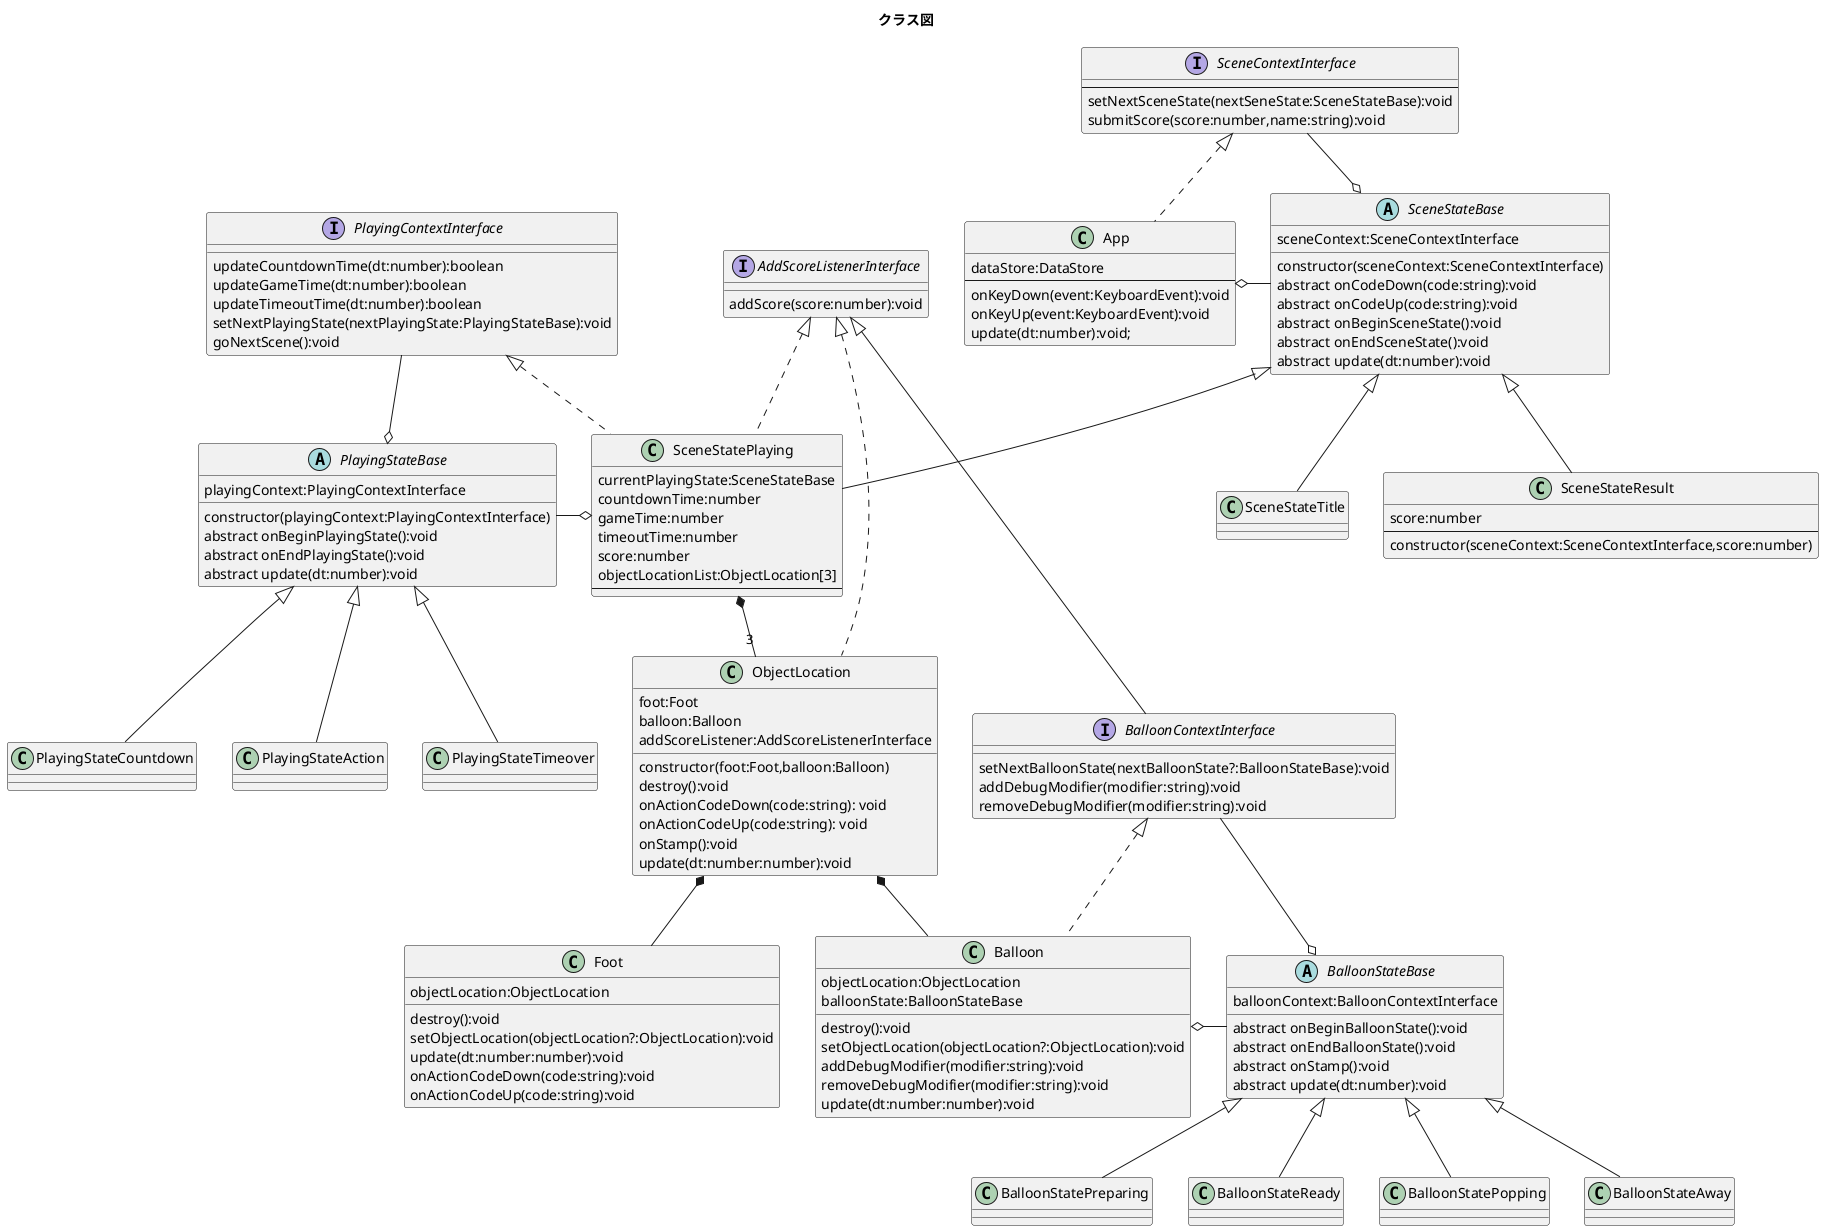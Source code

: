 @startuml クラス図
title クラス図

abstract class BalloonStateBase{
  balloonContext:BalloonContextInterface
  abstract onBeginBalloonState():void
  abstract onEndBalloonState():void
  abstract onStamp():void
  abstract update(dt:number):void
}
class BalloonStatePreparing extends BalloonStateBase{

}
class BalloonStateReady extends BalloonStateBase{

}
class BalloonStatePopping extends BalloonStateBase{

}
class BalloonStateAway extends BalloonStateBase{

}


interface BalloonContextInterface extends AddScoreListenerInterface{
  setNextBalloonState(nextBalloonState?:BalloonStateBase):void
  addDebugModifier(modifier:string):void
  removeDebugModifier(modifier:string):void
}



class ObjectLocation implements AddScoreListenerInterface{
  foot:Foot
  balloon:Balloon
  addScoreListener:AddScoreListenerInterface
  constructor(foot:Foot,balloon:Balloon)
  destroy():void
  onActionCodeDown(code:string): void
  onActionCodeUp(code:string): void
  onStamp():void
  update(dt:number:number):void
}

class Foot{
  objectLocation:ObjectLocation
  destroy():void
  setObjectLocation(objectLocation?:ObjectLocation):void
  update(dt:number:number):void
  onActionCodeDown(code:string):void
  onActionCodeUp(code:string):void
}

interface AddScoreListenerInterface{
  addScore(score:number):void
}

class Balloon implements BalloonContextInterface{
  objectLocation:ObjectLocation
  balloonState:BalloonStateBase

  destroy():void
  setObjectLocation(objectLocation?:ObjectLocation):void
  addDebugModifier(modifier:string):void
  removeDebugModifier(modifier:string):void
  update(dt:number:number):void
}

abstract class PlayingStateBase{
  playingContext:PlayingContextInterface

  constructor(playingContext:PlayingContextInterface)
  abstract onBeginPlayingState():void
  abstract onEndPlayingState():void
  abstract update(dt:number):void
}

class PlayingStateCountdown extends PlayingStateBase{

}
class PlayingStateAction extends PlayingStateBase{

}

class PlayingStateTimeover extends PlayingStateBase{

}

interface PlayingContextInterface{
  updateCountdownTime(dt:number):boolean
  updateGameTime(dt:number):boolean
  updateTimeoutTime(dt:number):boolean
  setNextPlayingState(nextPlayingState:PlayingStateBase):void
  goNextScene():void
}

abstract class SceneStateBase{
  sceneContext:SceneContextInterface

  constructor(sceneContext:SceneContextInterface)
  abstract onCodeDown(code:string):void
  abstract onCodeUp(code:string):void
  abstract onBeginSceneState():void
  abstract onEndSceneState():void
  abstract update(dt:number):void
}

class SceneStateTitle extends SceneStateBase{
}
class SceneStatePlaying extends SceneStateBase implements PlayingContextInterface,AddScoreListenerInterface{
  currentPlayingState:SceneStateBase
  countdownTime:number
  gameTime:number
  timeoutTime:number
  score:number
  objectLocationList:ObjectLocation[3]
  --
}
class SceneStateResult extends SceneStateBase{
  score:number
  --
  constructor(sceneContext:SceneContextInterface,score:number)
}


interface SceneContextInterface{
  --
  setNextSceneState(nextSeneState:SceneStateBase):void
  submitScore(score:number,name:string):void
}

class App implements SceneContextInterface{
  dataStore:DataStore
  --
  onKeyDown(event:KeyboardEvent):void
  onKeyUp(event:KeyboardEvent):void
  update(dt:number):void;
}


SceneStateBase o-up- SceneContextInterface
App o-right- SceneStateBase

SceneStatePlaying *-- "3" ObjectLocation
ObjectLocation *-- Foot
ObjectLocation *-- Balloon


BalloonStateBase o-up- BalloonContextInterface
Balloon o-right- BalloonStateBase


PlayingStateBase o-up- PlayingContextInterface
SceneStatePlaying o-left- PlayingStateBase

@enduml